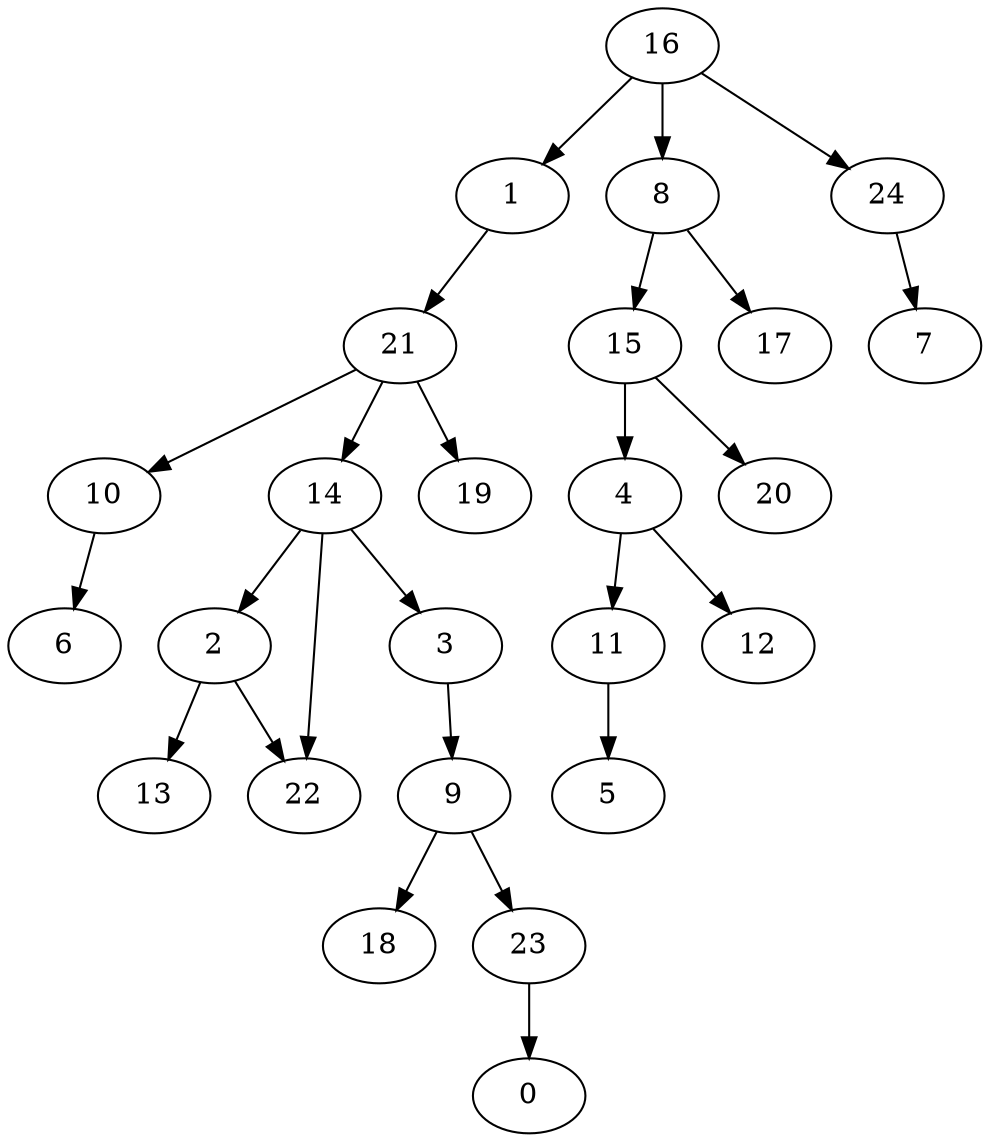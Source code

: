strict digraph "" {
	1 -> 21;
	21 -> 10;
	21 -> 14;
	21 -> 19;
	2 -> 13;
	2 -> 22;
	3 -> 9;
	9 -> 18;
	9 -> 23;
	4 -> 11;
	4 -> 12;
	11 -> 5;
	8 -> 15;
	8 -> 17;
	15 -> 4;
	15 -> 20;
	23 -> 0;
	10 -> 6;
	14 -> 2;
	14 -> 22;
	14 -> 3;
	16 -> 1;
	16 -> 8;
	16 -> 24;
	24 -> 7;
}
